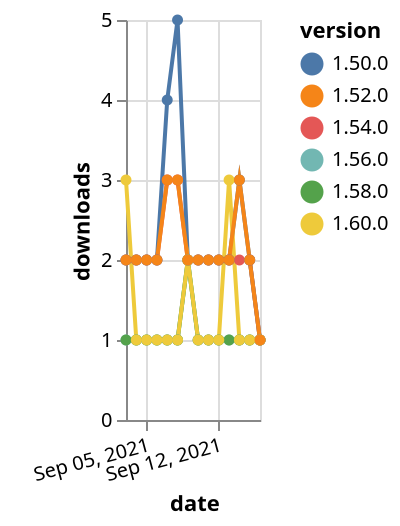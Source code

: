 {"$schema": "https://vega.github.io/schema/vega-lite/v5.json", "description": "A simple bar chart with embedded data.", "data": {"values": [{"date": "2021-09-03", "total": 263, "delta": 1, "version": "1.56.0"}, {"date": "2021-09-04", "total": 264, "delta": 1, "version": "1.56.0"}, {"date": "2021-09-05", "total": 265, "delta": 1, "version": "1.56.0"}, {"date": "2021-09-06", "total": 266, "delta": 1, "version": "1.56.0"}, {"date": "2021-09-07", "total": 267, "delta": 1, "version": "1.56.0"}, {"date": "2021-09-08", "total": 268, "delta": 1, "version": "1.56.0"}, {"date": "2021-09-09", "total": 270, "delta": 2, "version": "1.56.0"}, {"date": "2021-09-10", "total": 271, "delta": 1, "version": "1.56.0"}, {"date": "2021-09-11", "total": 272, "delta": 1, "version": "1.56.0"}, {"date": "2021-09-12", "total": 273, "delta": 1, "version": "1.56.0"}, {"date": "2021-09-13", "total": 274, "delta": 1, "version": "1.56.0"}, {"date": "2021-09-14", "total": 275, "delta": 1, "version": "1.56.0"}, {"date": "2021-09-15", "total": 276, "delta": 1, "version": "1.56.0"}, {"date": "2021-09-16", "total": 277, "delta": 1, "version": "1.56.0"}, {"date": "2021-09-03", "total": 2345, "delta": 2, "version": "1.54.0"}, {"date": "2021-09-04", "total": 2347, "delta": 2, "version": "1.54.0"}, {"date": "2021-09-05", "total": 2349, "delta": 2, "version": "1.54.0"}, {"date": "2021-09-06", "total": 2351, "delta": 2, "version": "1.54.0"}, {"date": "2021-09-07", "total": 2354, "delta": 3, "version": "1.54.0"}, {"date": "2021-09-08", "total": 2357, "delta": 3, "version": "1.54.0"}, {"date": "2021-09-09", "total": 2359, "delta": 2, "version": "1.54.0"}, {"date": "2021-09-10", "total": 2361, "delta": 2, "version": "1.54.0"}, {"date": "2021-09-11", "total": 2363, "delta": 2, "version": "1.54.0"}, {"date": "2021-09-12", "total": 2365, "delta": 2, "version": "1.54.0"}, {"date": "2021-09-13", "total": 2367, "delta": 2, "version": "1.54.0"}, {"date": "2021-09-14", "total": 2369, "delta": 2, "version": "1.54.0"}, {"date": "2021-09-15", "total": 2371, "delta": 2, "version": "1.54.0"}, {"date": "2021-09-16", "total": 2372, "delta": 1, "version": "1.54.0"}, {"date": "2021-09-03", "total": 219, "delta": 1, "version": "1.58.0"}, {"date": "2021-09-04", "total": 220, "delta": 1, "version": "1.58.0"}, {"date": "2021-09-05", "total": 221, "delta": 1, "version": "1.58.0"}, {"date": "2021-09-06", "total": 222, "delta": 1, "version": "1.58.0"}, {"date": "2021-09-07", "total": 223, "delta": 1, "version": "1.58.0"}, {"date": "2021-09-08", "total": 224, "delta": 1, "version": "1.58.0"}, {"date": "2021-09-09", "total": 226, "delta": 2, "version": "1.58.0"}, {"date": "2021-09-10", "total": 227, "delta": 1, "version": "1.58.0"}, {"date": "2021-09-11", "total": 228, "delta": 1, "version": "1.58.0"}, {"date": "2021-09-12", "total": 229, "delta": 1, "version": "1.58.0"}, {"date": "2021-09-13", "total": 230, "delta": 1, "version": "1.58.0"}, {"date": "2021-09-14", "total": 231, "delta": 1, "version": "1.58.0"}, {"date": "2021-09-15", "total": 232, "delta": 1, "version": "1.58.0"}, {"date": "2021-09-16", "total": 233, "delta": 1, "version": "1.58.0"}, {"date": "2021-09-03", "total": 3380, "delta": 2, "version": "1.50.0"}, {"date": "2021-09-04", "total": 3382, "delta": 2, "version": "1.50.0"}, {"date": "2021-09-05", "total": 3384, "delta": 2, "version": "1.50.0"}, {"date": "2021-09-06", "total": 3386, "delta": 2, "version": "1.50.0"}, {"date": "2021-09-07", "total": 3390, "delta": 4, "version": "1.50.0"}, {"date": "2021-09-08", "total": 3395, "delta": 5, "version": "1.50.0"}, {"date": "2021-09-09", "total": 3397, "delta": 2, "version": "1.50.0"}, {"date": "2021-09-10", "total": 3399, "delta": 2, "version": "1.50.0"}, {"date": "2021-09-11", "total": 3401, "delta": 2, "version": "1.50.0"}, {"date": "2021-09-12", "total": 3403, "delta": 2, "version": "1.50.0"}, {"date": "2021-09-13", "total": 3405, "delta": 2, "version": "1.50.0"}, {"date": "2021-09-14", "total": 3408, "delta": 3, "version": "1.50.0"}, {"date": "2021-09-15", "total": 3410, "delta": 2, "version": "1.50.0"}, {"date": "2021-09-16", "total": 3411, "delta": 1, "version": "1.50.0"}, {"date": "2021-09-03", "total": 210, "delta": 3, "version": "1.60.0"}, {"date": "2021-09-04", "total": 211, "delta": 1, "version": "1.60.0"}, {"date": "2021-09-05", "total": 212, "delta": 1, "version": "1.60.0"}, {"date": "2021-09-06", "total": 213, "delta": 1, "version": "1.60.0"}, {"date": "2021-09-07", "total": 214, "delta": 1, "version": "1.60.0"}, {"date": "2021-09-08", "total": 215, "delta": 1, "version": "1.60.0"}, {"date": "2021-09-09", "total": 217, "delta": 2, "version": "1.60.0"}, {"date": "2021-09-10", "total": 218, "delta": 1, "version": "1.60.0"}, {"date": "2021-09-11", "total": 219, "delta": 1, "version": "1.60.0"}, {"date": "2021-09-12", "total": 220, "delta": 1, "version": "1.60.0"}, {"date": "2021-09-13", "total": 223, "delta": 3, "version": "1.60.0"}, {"date": "2021-09-14", "total": 224, "delta": 1, "version": "1.60.0"}, {"date": "2021-09-15", "total": 225, "delta": 1, "version": "1.60.0"}, {"date": "2021-09-16", "total": 226, "delta": 1, "version": "1.60.0"}, {"date": "2021-09-03", "total": 2694, "delta": 2, "version": "1.52.0"}, {"date": "2021-09-04", "total": 2696, "delta": 2, "version": "1.52.0"}, {"date": "2021-09-05", "total": 2698, "delta": 2, "version": "1.52.0"}, {"date": "2021-09-06", "total": 2700, "delta": 2, "version": "1.52.0"}, {"date": "2021-09-07", "total": 2703, "delta": 3, "version": "1.52.0"}, {"date": "2021-09-08", "total": 2706, "delta": 3, "version": "1.52.0"}, {"date": "2021-09-09", "total": 2708, "delta": 2, "version": "1.52.0"}, {"date": "2021-09-10", "total": 2710, "delta": 2, "version": "1.52.0"}, {"date": "2021-09-11", "total": 2712, "delta": 2, "version": "1.52.0"}, {"date": "2021-09-12", "total": 2714, "delta": 2, "version": "1.52.0"}, {"date": "2021-09-13", "total": 2716, "delta": 2, "version": "1.52.0"}, {"date": "2021-09-14", "total": 2719, "delta": 3, "version": "1.52.0"}, {"date": "2021-09-15", "total": 2721, "delta": 2, "version": "1.52.0"}, {"date": "2021-09-16", "total": 2722, "delta": 1, "version": "1.52.0"}]}, "width": "container", "mark": {"type": "line", "point": {"filled": true}}, "encoding": {"x": {"field": "date", "type": "temporal", "timeUnit": "yearmonthdate", "title": "date", "axis": {"labelAngle": -15}}, "y": {"field": "delta", "type": "quantitative", "title": "downloads"}, "color": {"field": "version", "type": "nominal"}, "tooltip": {"field": "delta"}}}